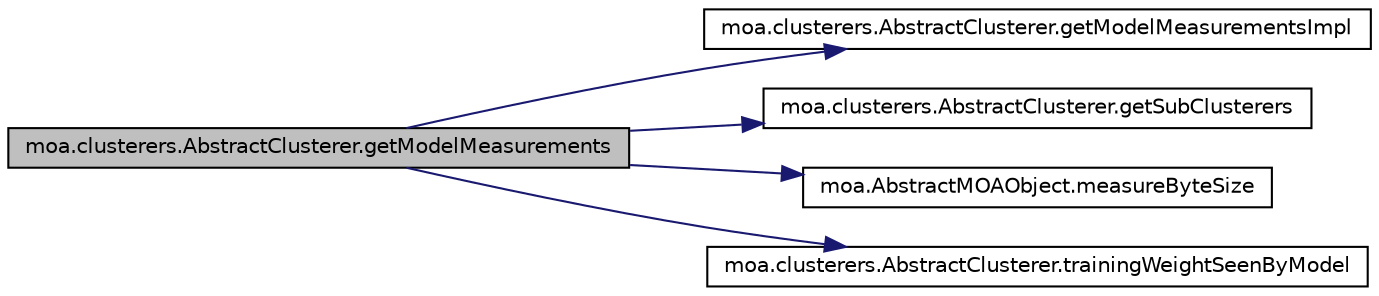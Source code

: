 digraph G
{
  edge [fontname="Helvetica",fontsize="10",labelfontname="Helvetica",labelfontsize="10"];
  node [fontname="Helvetica",fontsize="10",shape=record];
  rankdir=LR;
  Node1 [label="moa.clusterers.AbstractClusterer.getModelMeasurements",height=0.2,width=0.4,color="black", fillcolor="grey75", style="filled" fontcolor="black"];
  Node1 -> Node2 [color="midnightblue",fontsize="10",style="solid",fontname="Helvetica"];
  Node2 [label="moa.clusterers.AbstractClusterer.getModelMeasurementsImpl",height=0.2,width=0.4,color="black", fillcolor="white", style="filled",URL="$classmoa_1_1clusterers_1_1AbstractClusterer.html#ae1b7bd9a6da0ec133d1a6806a50e0fa5"];
  Node1 -> Node3 [color="midnightblue",fontsize="10",style="solid",fontname="Helvetica"];
  Node3 [label="moa.clusterers.AbstractClusterer.getSubClusterers",height=0.2,width=0.4,color="black", fillcolor="white", style="filled",URL="$classmoa_1_1clusterers_1_1AbstractClusterer.html#a612eaf16d706d887b8dd6620c0baf1b3"];
  Node1 -> Node4 [color="midnightblue",fontsize="10",style="solid",fontname="Helvetica"];
  Node4 [label="moa.AbstractMOAObject.measureByteSize",height=0.2,width=0.4,color="black", fillcolor="white", style="filled",URL="$classmoa_1_1AbstractMOAObject.html#ad6d970cd923812656763b448fedf2791",tooltip="Gets the memory size of this object."];
  Node1 -> Node5 [color="midnightblue",fontsize="10",style="solid",fontname="Helvetica"];
  Node5 [label="moa.clusterers.AbstractClusterer.trainingWeightSeenByModel",height=0.2,width=0.4,color="black", fillcolor="white", style="filled",URL="$classmoa_1_1clusterers_1_1AbstractClusterer.html#aa00a89e5c7f7c9a8821a5c0bc16b3b5f"];
}
